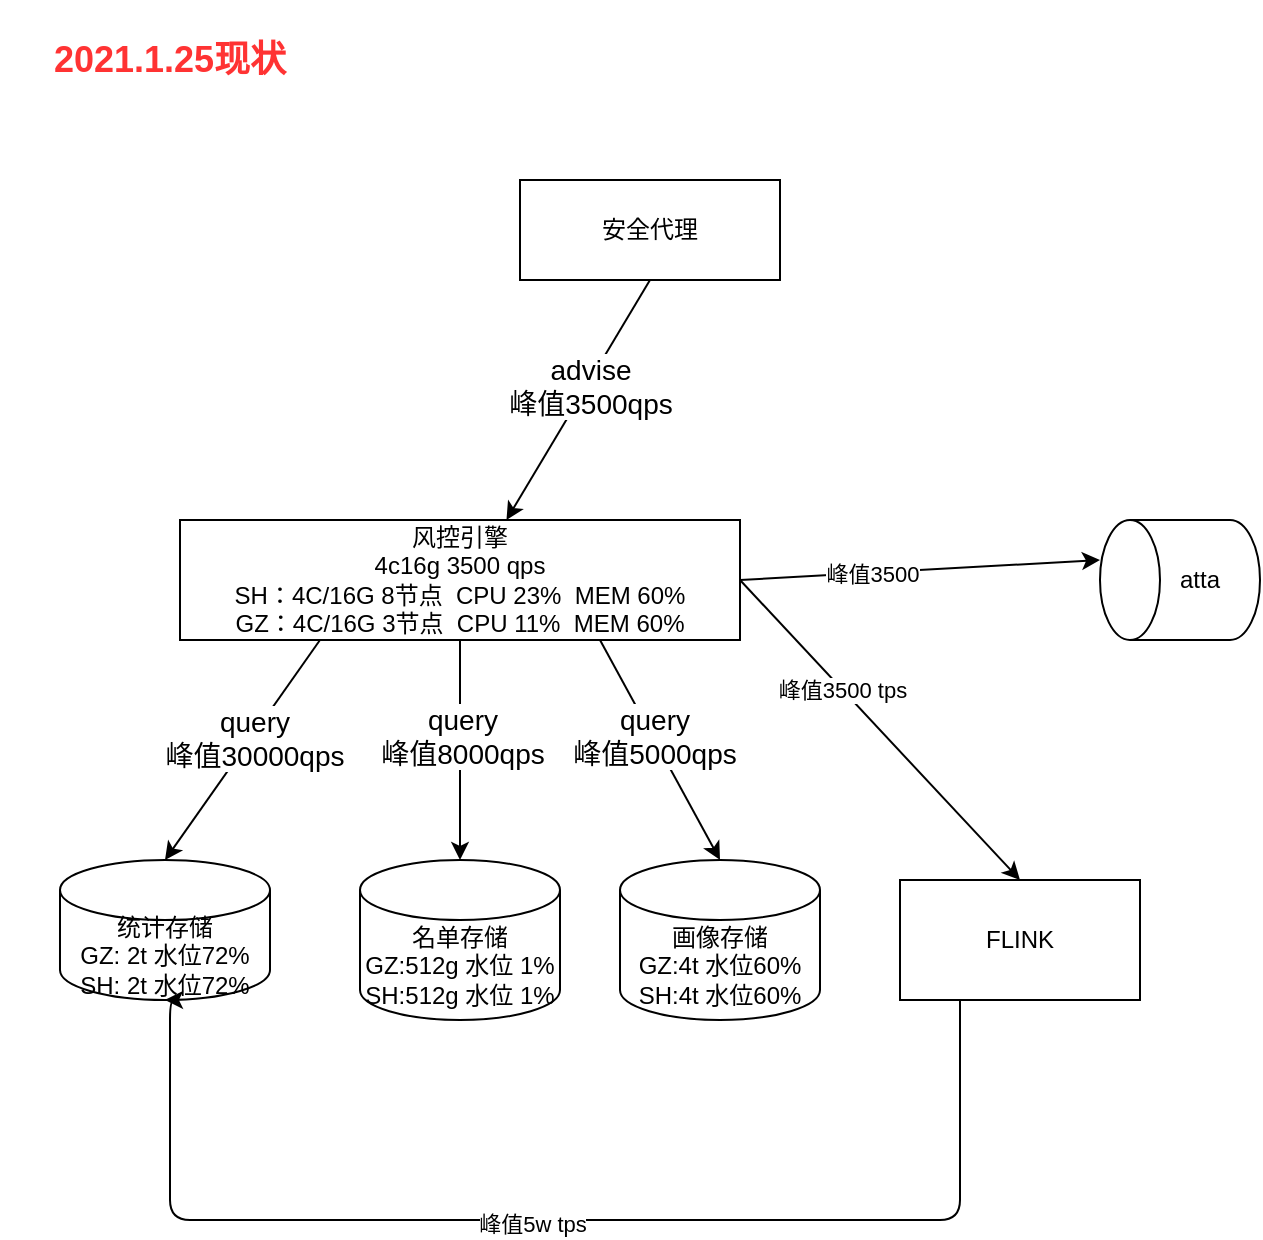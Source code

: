 <mxfile version="14.2.7" type="github">
  <diagram id="WpXDFTtTBJNSRBlpLcLN" name="Page-1">
    <mxGraphModel dx="1257" dy="843" grid="1" gridSize="10" guides="1" tooltips="1" connect="1" arrows="1" fold="1" page="1" pageScale="1" pageWidth="827" pageHeight="1169" math="0" shadow="0">
      <root>
        <mxCell id="0" />
        <mxCell id="1" parent="0" />
        <mxCell id="30PJP_qh06dxxzhTbJQh-1" value="安全代理" style="rounded=0;whiteSpace=wrap;html=1;" parent="1" vertex="1">
          <mxGeometry x="330" y="140" width="130" height="50" as="geometry" />
        </mxCell>
        <mxCell id="30PJP_qh06dxxzhTbJQh-2" value="&lt;b&gt;&lt;font style=&quot;font-size: 18px&quot; color=&quot;#ff3333&quot;&gt;2021.1.25现状&lt;/font&gt;&lt;/b&gt;" style="text;html=1;strokeColor=none;fillColor=none;align=center;verticalAlign=middle;whiteSpace=wrap;rounded=0;" parent="1" vertex="1">
          <mxGeometry x="70" y="50" width="170" height="60" as="geometry" />
        </mxCell>
        <mxCell id="30PJP_qh06dxxzhTbJQh-3" value="风控引擎&lt;br&gt;4c16g 3500 qps&lt;br&gt;&lt;div&gt;SH：4C/16G 8节点&amp;nbsp; CPU 23%&amp;nbsp; MEM 60%&lt;/div&gt;&lt;div&gt;GZ：4C/16G 3节点&amp;nbsp; CPU 11%&amp;nbsp; MEM 60%&lt;/div&gt;" style="rounded=0;whiteSpace=wrap;html=1;" parent="1" vertex="1">
          <mxGeometry x="160" y="310" width="280" height="60" as="geometry" />
        </mxCell>
        <mxCell id="30PJP_qh06dxxzhTbJQh-4" value="" style="endArrow=classic;html=1;exitX=0.5;exitY=1;exitDx=0;exitDy=0;entryX=0.583;entryY=0;entryDx=0;entryDy=0;entryPerimeter=0;" parent="1" source="30PJP_qh06dxxzhTbJQh-1" target="30PJP_qh06dxxzhTbJQh-3" edge="1">
          <mxGeometry width="50" height="50" relative="1" as="geometry">
            <mxPoint x="60" y="250" as="sourcePoint" />
            <mxPoint x="110" y="200" as="targetPoint" />
          </mxGeometry>
        </mxCell>
        <mxCell id="30PJP_qh06dxxzhTbJQh-5" value="&lt;font style=&quot;font-size: 14px&quot;&gt;advise&lt;br&gt;峰值3500qps&lt;/font&gt;" style="edgeLabel;html=1;align=center;verticalAlign=middle;resizable=0;points=[];" parent="30PJP_qh06dxxzhTbJQh-4" vertex="1" connectable="0">
          <mxGeometry x="-0.132" y="1" relative="1" as="geometry">
            <mxPoint as="offset" />
          </mxGeometry>
        </mxCell>
        <mxCell id="30PJP_qh06dxxzhTbJQh-6" value="统计存储&lt;br&gt;GZ: 2t 水位72%&lt;br&gt;SH: 2t 水位72%" style="shape=cylinder3;whiteSpace=wrap;html=1;boundedLbl=1;backgroundOutline=1;size=15;" parent="1" vertex="1">
          <mxGeometry x="100" y="480" width="105" height="70" as="geometry" />
        </mxCell>
        <mxCell id="30PJP_qh06dxxzhTbJQh-7" value="名单存储&lt;br&gt;GZ:512g 水位 1%&lt;br&gt;SH:512g 水位 1%" style="shape=cylinder3;whiteSpace=wrap;html=1;boundedLbl=1;backgroundOutline=1;size=15;" parent="1" vertex="1">
          <mxGeometry x="250" y="480" width="100" height="80" as="geometry" />
        </mxCell>
        <mxCell id="30PJP_qh06dxxzhTbJQh-8" value="画像存储&lt;br&gt;GZ:4t 水位60%&lt;br&gt;SH:4t 水位60%" style="shape=cylinder3;whiteSpace=wrap;html=1;boundedLbl=1;backgroundOutline=1;size=15;" parent="1" vertex="1">
          <mxGeometry x="380" y="480" width="100" height="80" as="geometry" />
        </mxCell>
        <mxCell id="30PJP_qh06dxxzhTbJQh-9" value="" style="endArrow=classic;html=1;exitX=0.25;exitY=1;exitDx=0;exitDy=0;entryX=0.5;entryY=0;entryDx=0;entryDy=0;entryPerimeter=0;" parent="1" source="30PJP_qh06dxxzhTbJQh-3" target="30PJP_qh06dxxzhTbJQh-6" edge="1">
          <mxGeometry width="50" height="50" relative="1" as="geometry">
            <mxPoint x="405" y="200" as="sourcePoint" />
            <mxPoint x="333.24" y="320" as="targetPoint" />
          </mxGeometry>
        </mxCell>
        <mxCell id="30PJP_qh06dxxzhTbJQh-10" value="&lt;font style=&quot;font-size: 14px&quot;&gt;query&lt;br&gt;峰值30000qps&lt;/font&gt;" style="edgeLabel;html=1;align=center;verticalAlign=middle;resizable=0;points=[];" parent="30PJP_qh06dxxzhTbJQh-9" vertex="1" connectable="0">
          <mxGeometry x="-0.132" y="1" relative="1" as="geometry">
            <mxPoint as="offset" />
          </mxGeometry>
        </mxCell>
        <mxCell id="30PJP_qh06dxxzhTbJQh-11" value="" style="endArrow=classic;html=1;exitX=0.5;exitY=1;exitDx=0;exitDy=0;entryX=0.5;entryY=0;entryDx=0;entryDy=0;entryPerimeter=0;" parent="1" source="30PJP_qh06dxxzhTbJQh-3" target="30PJP_qh06dxxzhTbJQh-7" edge="1">
          <mxGeometry width="50" height="50" relative="1" as="geometry">
            <mxPoint x="240" y="380" as="sourcePoint" />
            <mxPoint x="200" y="490" as="targetPoint" />
          </mxGeometry>
        </mxCell>
        <mxCell id="30PJP_qh06dxxzhTbJQh-12" value="&lt;font style=&quot;font-size: 14px&quot;&gt;query&lt;br&gt;峰值8000qps&lt;/font&gt;" style="edgeLabel;html=1;align=center;verticalAlign=middle;resizable=0;points=[];" parent="30PJP_qh06dxxzhTbJQh-11" vertex="1" connectable="0">
          <mxGeometry x="-0.132" y="1" relative="1" as="geometry">
            <mxPoint as="offset" />
          </mxGeometry>
        </mxCell>
        <mxCell id="30PJP_qh06dxxzhTbJQh-13" value="" style="endArrow=classic;html=1;exitX=0.75;exitY=1;exitDx=0;exitDy=0;entryX=0.5;entryY=0;entryDx=0;entryDy=0;entryPerimeter=0;" parent="1" source="30PJP_qh06dxxzhTbJQh-3" target="30PJP_qh06dxxzhTbJQh-8" edge="1">
          <mxGeometry width="50" height="50" relative="1" as="geometry">
            <mxPoint x="310" y="380" as="sourcePoint" />
            <mxPoint x="290" y="490" as="targetPoint" />
          </mxGeometry>
        </mxCell>
        <mxCell id="30PJP_qh06dxxzhTbJQh-14" value="&lt;font style=&quot;font-size: 14px&quot;&gt;query&lt;br&gt;峰值5000qps&lt;/font&gt;" style="edgeLabel;html=1;align=center;verticalAlign=middle;resizable=0;points=[];" parent="30PJP_qh06dxxzhTbJQh-13" vertex="1" connectable="0">
          <mxGeometry x="-0.132" y="1" relative="1" as="geometry">
            <mxPoint as="offset" />
          </mxGeometry>
        </mxCell>
        <mxCell id="LBvdLEJ15WNLAvA44zd--3" value="" style="group" vertex="1" connectable="0" parent="1">
          <mxGeometry x="620" y="310" width="80" height="60" as="geometry" />
        </mxCell>
        <mxCell id="LBvdLEJ15WNLAvA44zd--1" value="" style="shape=cylinder3;whiteSpace=wrap;html=1;boundedLbl=1;backgroundOutline=1;size=15;rotation=-90;" vertex="1" parent="LBvdLEJ15WNLAvA44zd--3">
          <mxGeometry x="10" y="-10" width="60" height="80" as="geometry" />
        </mxCell>
        <mxCell id="LBvdLEJ15WNLAvA44zd--2" value="atta" style="text;html=1;strokeColor=none;fillColor=none;align=center;verticalAlign=middle;whiteSpace=wrap;rounded=0;" vertex="1" parent="LBvdLEJ15WNLAvA44zd--3">
          <mxGeometry x="30" y="20" width="40" height="20" as="geometry" />
        </mxCell>
        <mxCell id="LBvdLEJ15WNLAvA44zd--4" value="FLINK" style="rounded=0;whiteSpace=wrap;html=1;" vertex="1" parent="1">
          <mxGeometry x="520" y="490" width="120" height="60" as="geometry" />
        </mxCell>
        <mxCell id="LBvdLEJ15WNLAvA44zd--6" value="" style="endArrow=classic;html=1;exitX=1;exitY=0.5;exitDx=0;exitDy=0;entryX=0.5;entryY=0;entryDx=0;entryDy=0;" edge="1" parent="1" source="30PJP_qh06dxxzhTbJQh-3" target="LBvdLEJ15WNLAvA44zd--4">
          <mxGeometry width="50" height="50" relative="1" as="geometry">
            <mxPoint x="510" y="380" as="sourcePoint" />
            <mxPoint x="560" y="330" as="targetPoint" />
          </mxGeometry>
        </mxCell>
        <mxCell id="LBvdLEJ15WNLAvA44zd--7" value="峰值3500 tps" style="edgeLabel;html=1;align=center;verticalAlign=middle;resizable=0;points=[];" vertex="1" connectable="0" parent="LBvdLEJ15WNLAvA44zd--6">
          <mxGeometry x="-0.269" relative="1" as="geometry">
            <mxPoint as="offset" />
          </mxGeometry>
        </mxCell>
        <mxCell id="LBvdLEJ15WNLAvA44zd--8" value="" style="endArrow=classic;html=1;exitX=0.25;exitY=1;exitDx=0;exitDy=0;edgeStyle=orthogonalEdgeStyle;entryX=0.5;entryY=1;entryDx=0;entryDy=0;entryPerimeter=0;" edge="1" parent="1" source="LBvdLEJ15WNLAvA44zd--4" target="30PJP_qh06dxxzhTbJQh-6">
          <mxGeometry width="50" height="50" relative="1" as="geometry">
            <mxPoint x="490" y="760" as="sourcePoint" />
            <mxPoint x="250" y="700" as="targetPoint" />
            <Array as="points">
              <mxPoint x="550" y="660" />
              <mxPoint x="155" y="660" />
            </Array>
          </mxGeometry>
        </mxCell>
        <mxCell id="LBvdLEJ15WNLAvA44zd--9" value="峰值5w tps" style="edgeLabel;html=1;align=center;verticalAlign=middle;resizable=0;points=[];" vertex="1" connectable="0" parent="LBvdLEJ15WNLAvA44zd--8">
          <mxGeometry x="0.051" y="2" relative="1" as="geometry">
            <mxPoint as="offset" />
          </mxGeometry>
        </mxCell>
        <mxCell id="LBvdLEJ15WNLAvA44zd--10" value="" style="endArrow=classic;html=1;exitX=1;exitY=0.5;exitDx=0;exitDy=0;entryX=0.667;entryY=0;entryDx=0;entryDy=0;entryPerimeter=0;" edge="1" parent="1" source="30PJP_qh06dxxzhTbJQh-3" target="LBvdLEJ15WNLAvA44zd--1">
          <mxGeometry width="50" height="50" relative="1" as="geometry">
            <mxPoint x="450" y="350" as="sourcePoint" />
            <mxPoint x="590" y="500" as="targetPoint" />
          </mxGeometry>
        </mxCell>
        <mxCell id="LBvdLEJ15WNLAvA44zd--11" value="峰值3500" style="edgeLabel;html=1;align=center;verticalAlign=middle;resizable=0;points=[];" vertex="1" connectable="0" parent="LBvdLEJ15WNLAvA44zd--10">
          <mxGeometry x="-0.269" relative="1" as="geometry">
            <mxPoint as="offset" />
          </mxGeometry>
        </mxCell>
      </root>
    </mxGraphModel>
  </diagram>
</mxfile>
